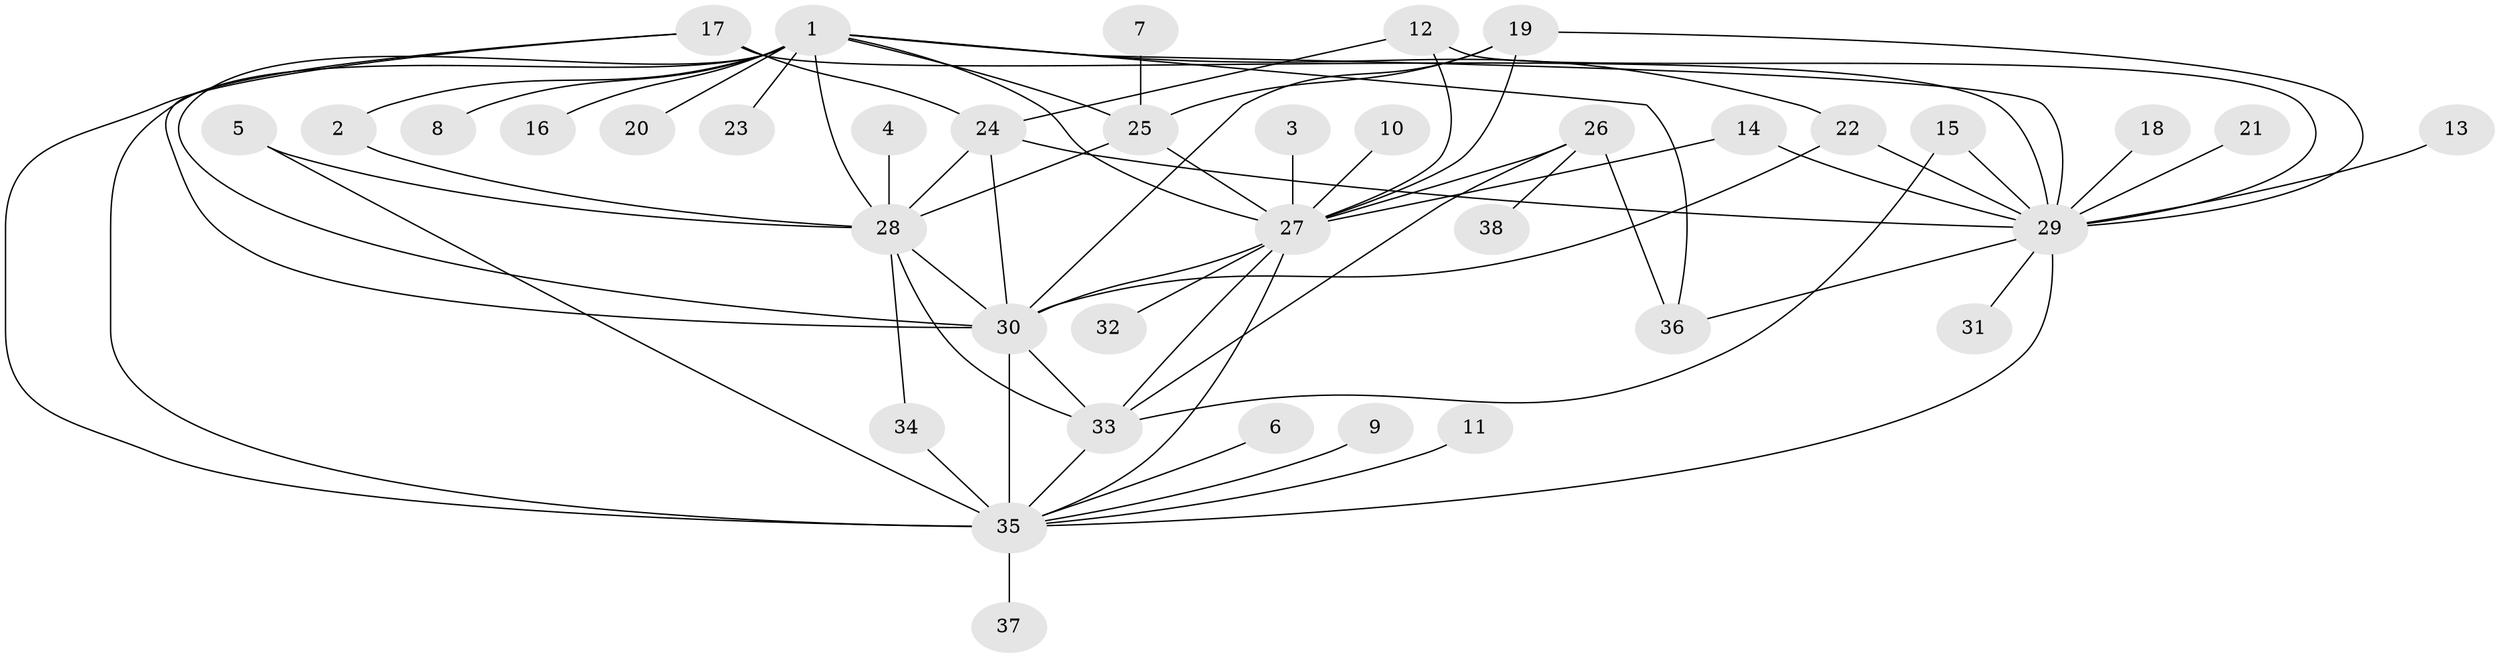 // original degree distribution, {6: 0.0136986301369863, 10: 0.0273972602739726, 4: 0.0958904109589041, 12: 0.0273972602739726, 3: 0.1506849315068493, 2: 0.2191780821917808, 14: 0.0273972602739726, 7: 0.0136986301369863, 1: 0.3972602739726027, 8: 0.0136986301369863, 5: 0.0136986301369863}
// Generated by graph-tools (version 1.1) at 2025/26/03/09/25 03:26:02]
// undirected, 38 vertices, 67 edges
graph export_dot {
graph [start="1"]
  node [color=gray90,style=filled];
  1;
  2;
  3;
  4;
  5;
  6;
  7;
  8;
  9;
  10;
  11;
  12;
  13;
  14;
  15;
  16;
  17;
  18;
  19;
  20;
  21;
  22;
  23;
  24;
  25;
  26;
  27;
  28;
  29;
  30;
  31;
  32;
  33;
  34;
  35;
  36;
  37;
  38;
  1 -- 2 [weight=1.0];
  1 -- 8 [weight=1.0];
  1 -- 16 [weight=1.0];
  1 -- 20 [weight=1.0];
  1 -- 22 [weight=1.0];
  1 -- 23 [weight=1.0];
  1 -- 25 [weight=1.0];
  1 -- 27 [weight=1.0];
  1 -- 28 [weight=2.0];
  1 -- 29 [weight=2.0];
  1 -- 30 [weight=1.0];
  1 -- 35 [weight=2.0];
  1 -- 36 [weight=1.0];
  2 -- 28 [weight=1.0];
  3 -- 27 [weight=1.0];
  4 -- 28 [weight=1.0];
  5 -- 28 [weight=1.0];
  5 -- 35 [weight=1.0];
  6 -- 35 [weight=1.0];
  7 -- 25 [weight=1.0];
  9 -- 35 [weight=1.0];
  10 -- 27 [weight=1.0];
  11 -- 35 [weight=1.0];
  12 -- 24 [weight=1.0];
  12 -- 27 [weight=1.0];
  12 -- 29 [weight=1.0];
  13 -- 29 [weight=1.0];
  14 -- 27 [weight=1.0];
  14 -- 29 [weight=1.0];
  15 -- 29 [weight=1.0];
  15 -- 33 [weight=1.0];
  17 -- 24 [weight=2.0];
  17 -- 29 [weight=1.0];
  17 -- 30 [weight=1.0];
  17 -- 35 [weight=1.0];
  18 -- 29 [weight=1.0];
  19 -- 25 [weight=1.0];
  19 -- 27 [weight=1.0];
  19 -- 29 [weight=1.0];
  19 -- 30 [weight=1.0];
  21 -- 29 [weight=1.0];
  22 -- 29 [weight=1.0];
  22 -- 30 [weight=1.0];
  24 -- 28 [weight=1.0];
  24 -- 29 [weight=1.0];
  24 -- 30 [weight=1.0];
  25 -- 27 [weight=1.0];
  25 -- 28 [weight=1.0];
  26 -- 27 [weight=1.0];
  26 -- 33 [weight=1.0];
  26 -- 36 [weight=1.0];
  26 -- 38 [weight=1.0];
  27 -- 30 [weight=1.0];
  27 -- 32 [weight=1.0];
  27 -- 33 [weight=1.0];
  27 -- 35 [weight=1.0];
  28 -- 30 [weight=2.0];
  28 -- 33 [weight=1.0];
  28 -- 34 [weight=1.0];
  29 -- 31 [weight=1.0];
  29 -- 35 [weight=1.0];
  29 -- 36 [weight=1.0];
  30 -- 33 [weight=1.0];
  30 -- 35 [weight=3.0];
  33 -- 35 [weight=1.0];
  34 -- 35 [weight=1.0];
  35 -- 37 [weight=1.0];
}
